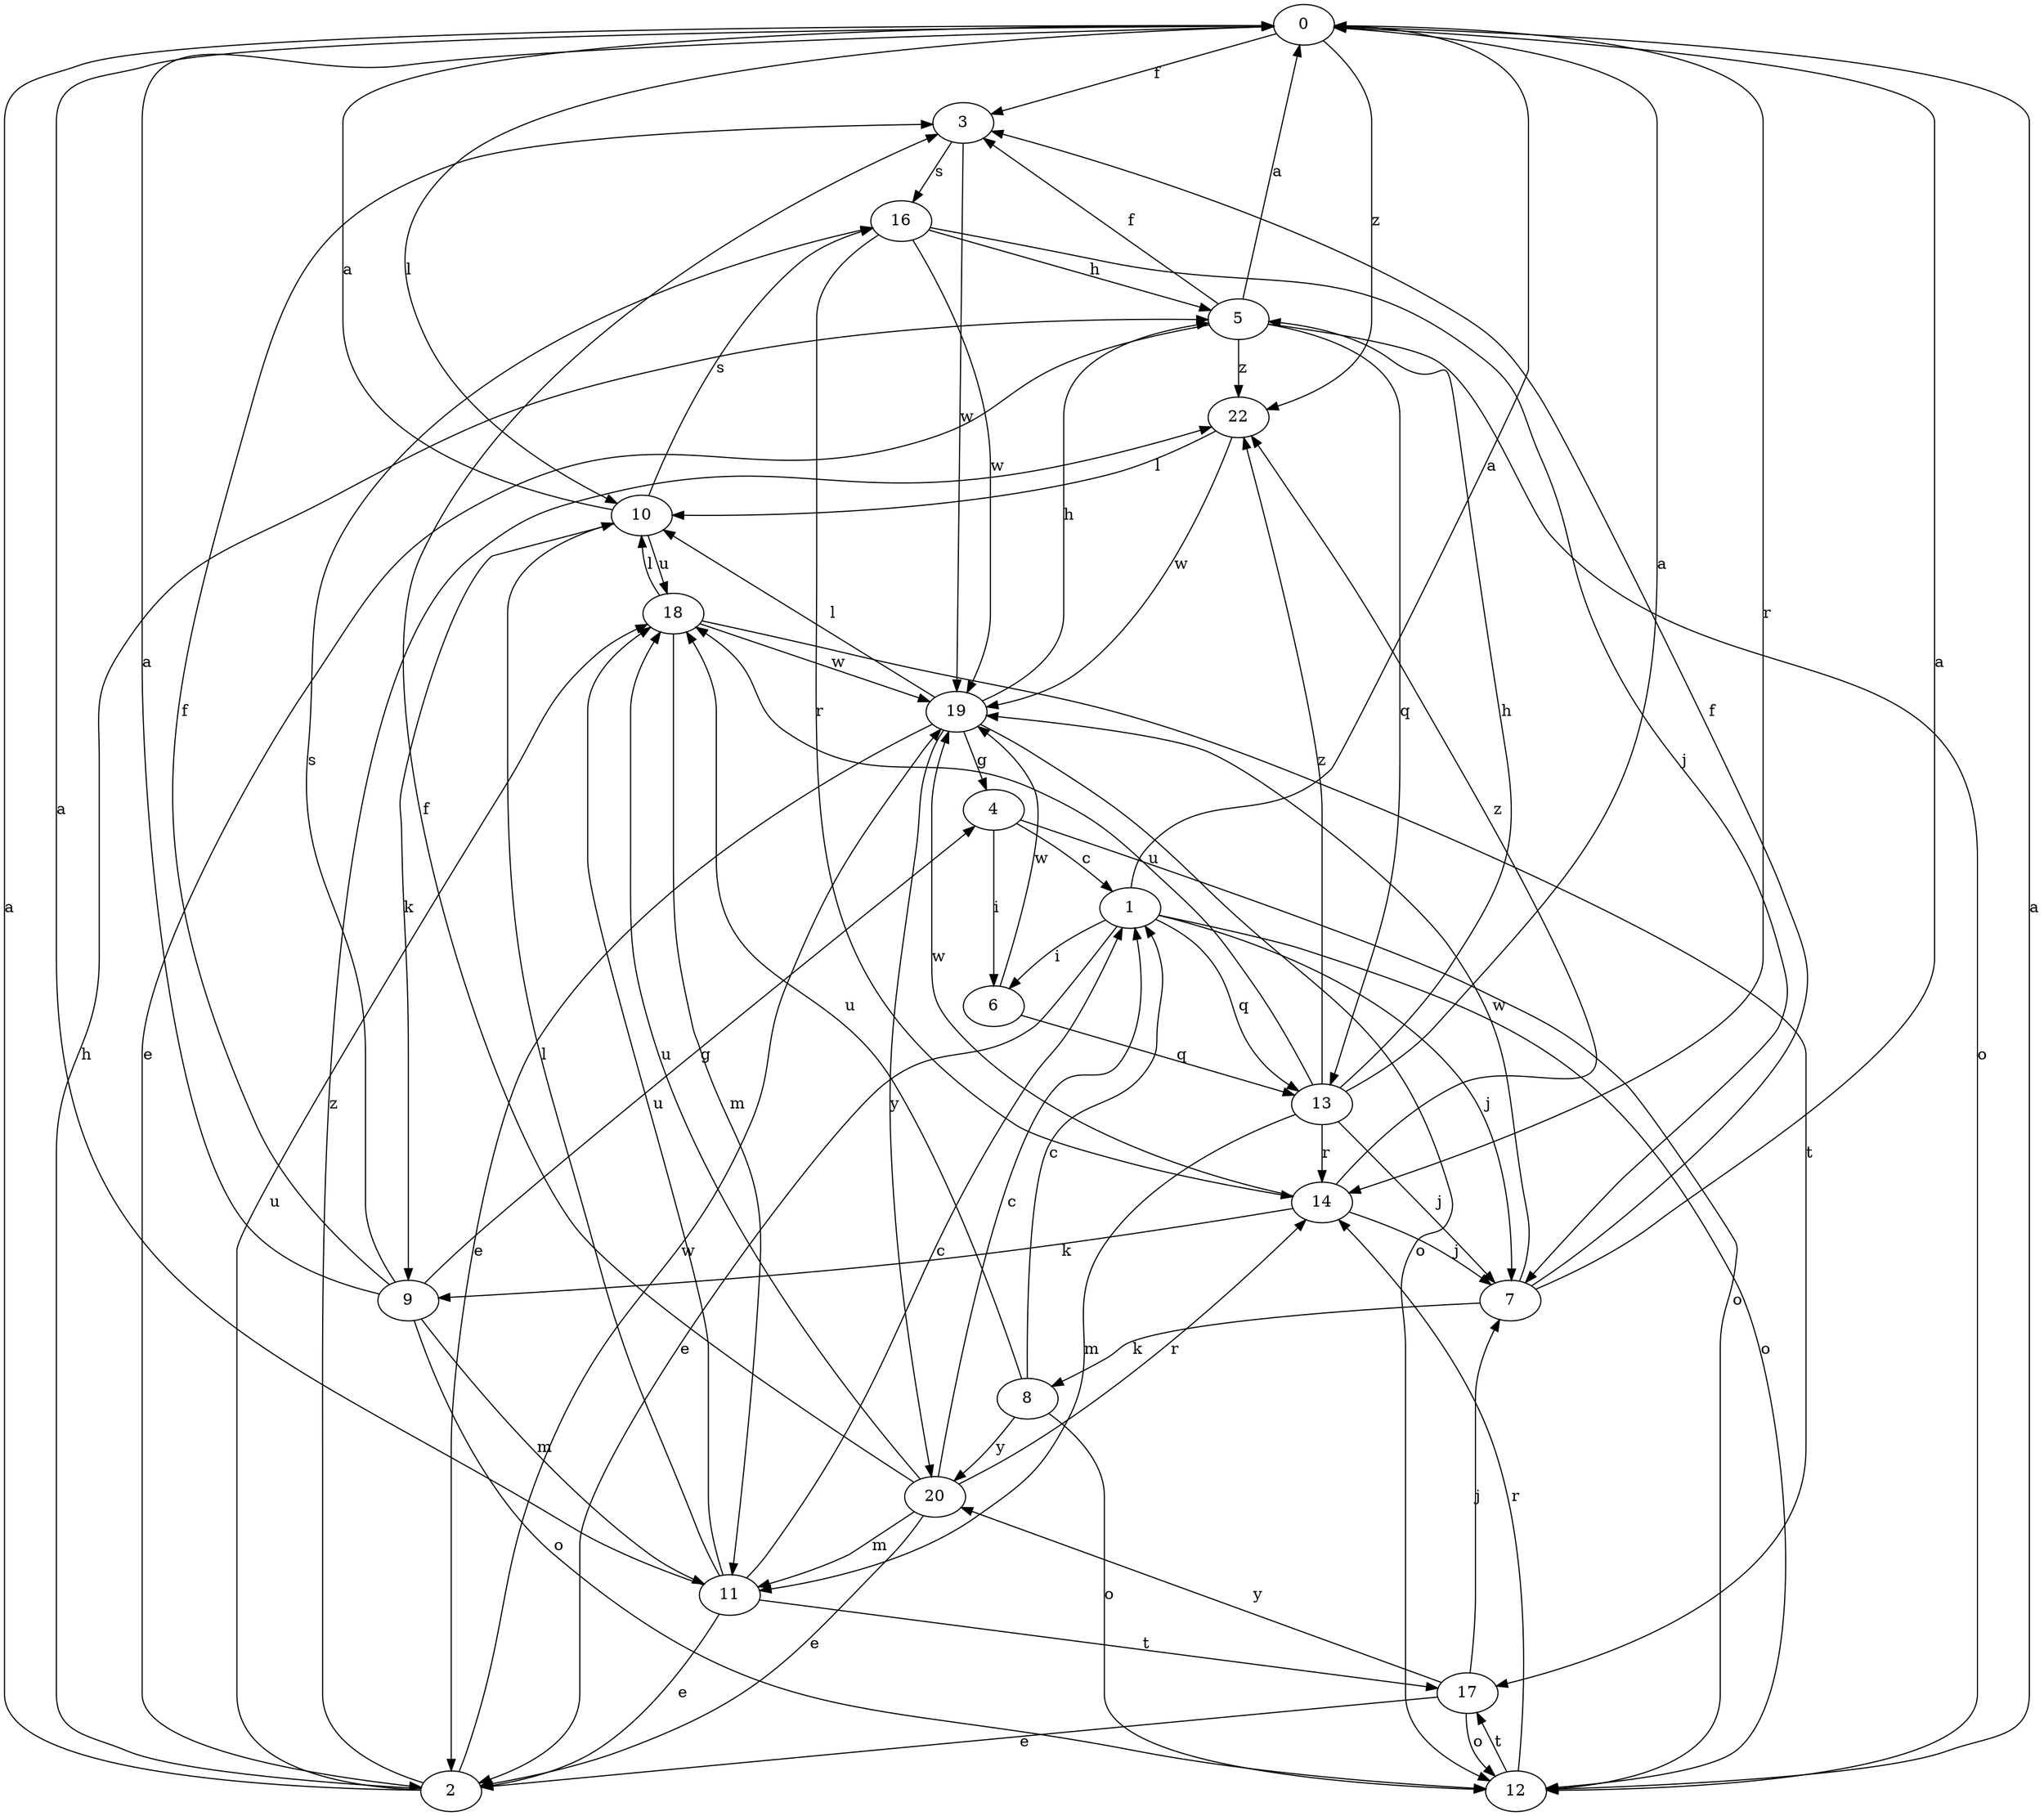 strict digraph  {
0;
1;
2;
3;
4;
5;
6;
7;
8;
9;
10;
11;
12;
13;
14;
16;
17;
18;
19;
20;
22;
0 -> 3  [label=f];
0 -> 10  [label=l];
0 -> 14  [label=r];
0 -> 22  [label=z];
1 -> 0  [label=a];
1 -> 2  [label=e];
1 -> 6  [label=i];
1 -> 7  [label=j];
1 -> 12  [label=o];
1 -> 13  [label=q];
2 -> 0  [label=a];
2 -> 5  [label=h];
2 -> 18  [label=u];
2 -> 19  [label=w];
2 -> 22  [label=z];
3 -> 16  [label=s];
3 -> 19  [label=w];
4 -> 1  [label=c];
4 -> 6  [label=i];
4 -> 12  [label=o];
5 -> 0  [label=a];
5 -> 2  [label=e];
5 -> 3  [label=f];
5 -> 12  [label=o];
5 -> 13  [label=q];
5 -> 22  [label=z];
6 -> 13  [label=q];
6 -> 19  [label=w];
7 -> 0  [label=a];
7 -> 3  [label=f];
7 -> 8  [label=k];
7 -> 19  [label=w];
8 -> 1  [label=c];
8 -> 12  [label=o];
8 -> 18  [label=u];
8 -> 20  [label=y];
9 -> 0  [label=a];
9 -> 3  [label=f];
9 -> 4  [label=g];
9 -> 11  [label=m];
9 -> 12  [label=o];
9 -> 16  [label=s];
10 -> 0  [label=a];
10 -> 9  [label=k];
10 -> 16  [label=s];
10 -> 18  [label=u];
11 -> 0  [label=a];
11 -> 1  [label=c];
11 -> 2  [label=e];
11 -> 10  [label=l];
11 -> 17  [label=t];
11 -> 18  [label=u];
12 -> 0  [label=a];
12 -> 14  [label=r];
12 -> 17  [label=t];
13 -> 0  [label=a];
13 -> 5  [label=h];
13 -> 7  [label=j];
13 -> 11  [label=m];
13 -> 14  [label=r];
13 -> 18  [label=u];
13 -> 22  [label=z];
14 -> 7  [label=j];
14 -> 9  [label=k];
14 -> 19  [label=w];
14 -> 22  [label=z];
16 -> 5  [label=h];
16 -> 7  [label=j];
16 -> 14  [label=r];
16 -> 19  [label=w];
17 -> 2  [label=e];
17 -> 7  [label=j];
17 -> 12  [label=o];
17 -> 20  [label=y];
18 -> 10  [label=l];
18 -> 11  [label=m];
18 -> 17  [label=t];
18 -> 19  [label=w];
19 -> 2  [label=e];
19 -> 4  [label=g];
19 -> 5  [label=h];
19 -> 10  [label=l];
19 -> 12  [label=o];
19 -> 20  [label=y];
20 -> 1  [label=c];
20 -> 2  [label=e];
20 -> 3  [label=f];
20 -> 11  [label=m];
20 -> 14  [label=r];
20 -> 18  [label=u];
22 -> 10  [label=l];
22 -> 19  [label=w];
}
